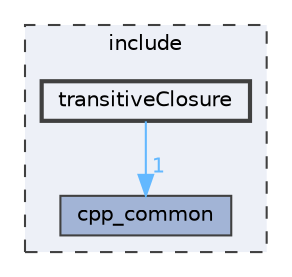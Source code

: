 digraph "transitiveClosure"
{
 // LATEX_PDF_SIZE
  bgcolor="transparent";
  edge [fontname=Helvetica,fontsize=10,labelfontname=Helvetica,labelfontsize=10];
  node [fontname=Helvetica,fontsize=10,shape=box,height=0.2,width=0.4];
  compound=true
  subgraph clusterdir_d44c64559bbebec7f509842c48db8b23 {
    graph [ bgcolor="#edf0f7", pencolor="grey25", label="include", fontname=Helvetica,fontsize=10 style="filled,dashed", URL="dir_d44c64559bbebec7f509842c48db8b23.html",tooltip=""]
  dir_f413d2883acb285bdeb0fac3ae939ed0 [label="cpp_common", fillcolor="#a2b4d6", color="grey25", style="filled", URL="dir_f413d2883acb285bdeb0fac3ae939ed0.html",tooltip=""];
  dir_c2c01ff8c95113351ec440ab0f3a15ab [label="transitiveClosure", fillcolor="#edf0f7", color="grey25", style="filled,bold", URL="dir_c2c01ff8c95113351ec440ab0f3a15ab.html",tooltip=""];
  }
  dir_c2c01ff8c95113351ec440ab0f3a15ab->dir_f413d2883acb285bdeb0fac3ae939ed0 [headlabel="1", labeldistance=1.5 headhref="dir_000082_000036.html" href="dir_000082_000036.html" color="steelblue1" fontcolor="steelblue1"];
}
